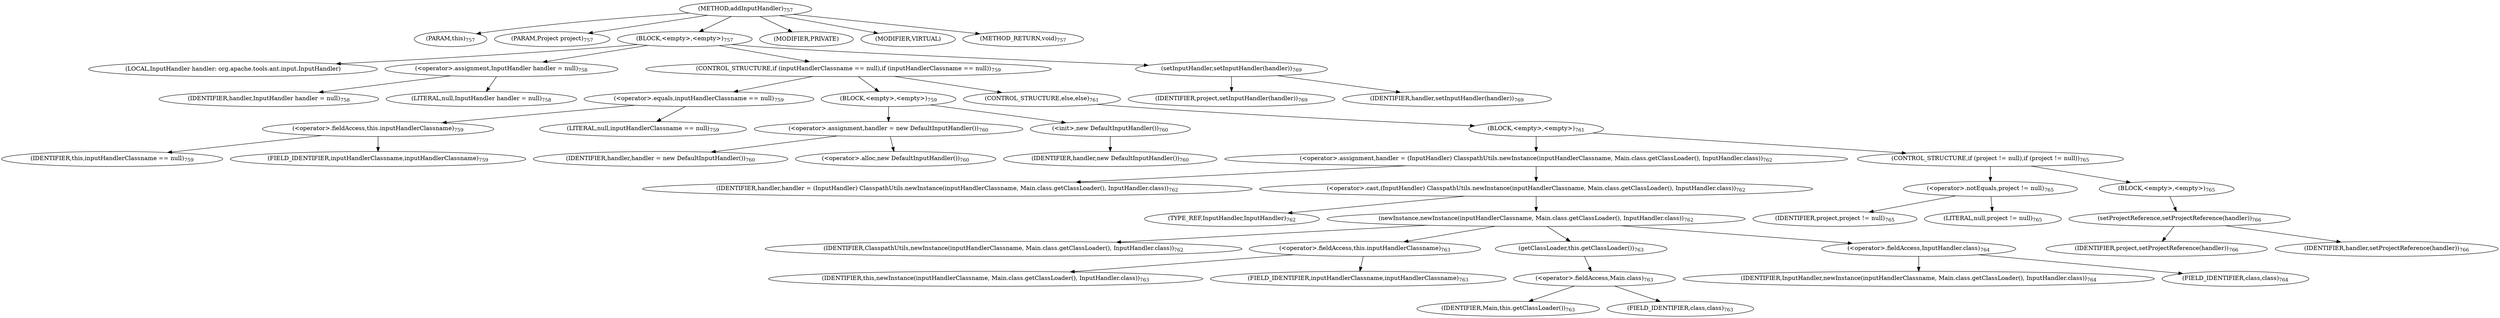 digraph "addInputHandler" {  
"1981" [label = <(METHOD,addInputHandler)<SUB>757</SUB>> ]
"1982" [label = <(PARAM,this)<SUB>757</SUB>> ]
"1983" [label = <(PARAM,Project project)<SUB>757</SUB>> ]
"1984" [label = <(BLOCK,&lt;empty&gt;,&lt;empty&gt;)<SUB>757</SUB>> ]
"44" [label = <(LOCAL,InputHandler handler: org.apache.tools.ant.input.InputHandler)> ]
"1985" [label = <(&lt;operator&gt;.assignment,InputHandler handler = null)<SUB>758</SUB>> ]
"1986" [label = <(IDENTIFIER,handler,InputHandler handler = null)<SUB>758</SUB>> ]
"1987" [label = <(LITERAL,null,InputHandler handler = null)<SUB>758</SUB>> ]
"1988" [label = <(CONTROL_STRUCTURE,if (inputHandlerClassname == null),if (inputHandlerClassname == null))<SUB>759</SUB>> ]
"1989" [label = <(&lt;operator&gt;.equals,inputHandlerClassname == null)<SUB>759</SUB>> ]
"1990" [label = <(&lt;operator&gt;.fieldAccess,this.inputHandlerClassname)<SUB>759</SUB>> ]
"1991" [label = <(IDENTIFIER,this,inputHandlerClassname == null)<SUB>759</SUB>> ]
"1992" [label = <(FIELD_IDENTIFIER,inputHandlerClassname,inputHandlerClassname)<SUB>759</SUB>> ]
"1993" [label = <(LITERAL,null,inputHandlerClassname == null)<SUB>759</SUB>> ]
"1994" [label = <(BLOCK,&lt;empty&gt;,&lt;empty&gt;)<SUB>759</SUB>> ]
"1995" [label = <(&lt;operator&gt;.assignment,handler = new DefaultInputHandler())<SUB>760</SUB>> ]
"1996" [label = <(IDENTIFIER,handler,handler = new DefaultInputHandler())<SUB>760</SUB>> ]
"1997" [label = <(&lt;operator&gt;.alloc,new DefaultInputHandler())<SUB>760</SUB>> ]
"1998" [label = <(&lt;init&gt;,new DefaultInputHandler())<SUB>760</SUB>> ]
"43" [label = <(IDENTIFIER,handler,new DefaultInputHandler())<SUB>760</SUB>> ]
"1999" [label = <(CONTROL_STRUCTURE,else,else)<SUB>761</SUB>> ]
"2000" [label = <(BLOCK,&lt;empty&gt;,&lt;empty&gt;)<SUB>761</SUB>> ]
"2001" [label = <(&lt;operator&gt;.assignment,handler = (InputHandler) ClasspathUtils.newInstance(inputHandlerClassname, Main.class.getClassLoader(), InputHandler.class))<SUB>762</SUB>> ]
"2002" [label = <(IDENTIFIER,handler,handler = (InputHandler) ClasspathUtils.newInstance(inputHandlerClassname, Main.class.getClassLoader(), InputHandler.class))<SUB>762</SUB>> ]
"2003" [label = <(&lt;operator&gt;.cast,(InputHandler) ClasspathUtils.newInstance(inputHandlerClassname, Main.class.getClassLoader(), InputHandler.class))<SUB>762</SUB>> ]
"2004" [label = <(TYPE_REF,InputHandler,InputHandler)<SUB>762</SUB>> ]
"2005" [label = <(newInstance,newInstance(inputHandlerClassname, Main.class.getClassLoader(), InputHandler.class))<SUB>762</SUB>> ]
"2006" [label = <(IDENTIFIER,ClasspathUtils,newInstance(inputHandlerClassname, Main.class.getClassLoader(), InputHandler.class))<SUB>762</SUB>> ]
"2007" [label = <(&lt;operator&gt;.fieldAccess,this.inputHandlerClassname)<SUB>763</SUB>> ]
"2008" [label = <(IDENTIFIER,this,newInstance(inputHandlerClassname, Main.class.getClassLoader(), InputHandler.class))<SUB>763</SUB>> ]
"2009" [label = <(FIELD_IDENTIFIER,inputHandlerClassname,inputHandlerClassname)<SUB>763</SUB>> ]
"2010" [label = <(getClassLoader,this.getClassLoader())<SUB>763</SUB>> ]
"2011" [label = <(&lt;operator&gt;.fieldAccess,Main.class)<SUB>763</SUB>> ]
"2012" [label = <(IDENTIFIER,Main,this.getClassLoader())<SUB>763</SUB>> ]
"2013" [label = <(FIELD_IDENTIFIER,class,class)<SUB>763</SUB>> ]
"2014" [label = <(&lt;operator&gt;.fieldAccess,InputHandler.class)<SUB>764</SUB>> ]
"2015" [label = <(IDENTIFIER,InputHandler,newInstance(inputHandlerClassname, Main.class.getClassLoader(), InputHandler.class))<SUB>764</SUB>> ]
"2016" [label = <(FIELD_IDENTIFIER,class,class)<SUB>764</SUB>> ]
"2017" [label = <(CONTROL_STRUCTURE,if (project != null),if (project != null))<SUB>765</SUB>> ]
"2018" [label = <(&lt;operator&gt;.notEquals,project != null)<SUB>765</SUB>> ]
"2019" [label = <(IDENTIFIER,project,project != null)<SUB>765</SUB>> ]
"2020" [label = <(LITERAL,null,project != null)<SUB>765</SUB>> ]
"2021" [label = <(BLOCK,&lt;empty&gt;,&lt;empty&gt;)<SUB>765</SUB>> ]
"2022" [label = <(setProjectReference,setProjectReference(handler))<SUB>766</SUB>> ]
"2023" [label = <(IDENTIFIER,project,setProjectReference(handler))<SUB>766</SUB>> ]
"2024" [label = <(IDENTIFIER,handler,setProjectReference(handler))<SUB>766</SUB>> ]
"2025" [label = <(setInputHandler,setInputHandler(handler))<SUB>769</SUB>> ]
"2026" [label = <(IDENTIFIER,project,setInputHandler(handler))<SUB>769</SUB>> ]
"2027" [label = <(IDENTIFIER,handler,setInputHandler(handler))<SUB>769</SUB>> ]
"2028" [label = <(MODIFIER,PRIVATE)> ]
"2029" [label = <(MODIFIER,VIRTUAL)> ]
"2030" [label = <(METHOD_RETURN,void)<SUB>757</SUB>> ]
  "1981" -> "1982" 
  "1981" -> "1983" 
  "1981" -> "1984" 
  "1981" -> "2028" 
  "1981" -> "2029" 
  "1981" -> "2030" 
  "1984" -> "44" 
  "1984" -> "1985" 
  "1984" -> "1988" 
  "1984" -> "2025" 
  "1985" -> "1986" 
  "1985" -> "1987" 
  "1988" -> "1989" 
  "1988" -> "1994" 
  "1988" -> "1999" 
  "1989" -> "1990" 
  "1989" -> "1993" 
  "1990" -> "1991" 
  "1990" -> "1992" 
  "1994" -> "1995" 
  "1994" -> "1998" 
  "1995" -> "1996" 
  "1995" -> "1997" 
  "1998" -> "43" 
  "1999" -> "2000" 
  "2000" -> "2001" 
  "2000" -> "2017" 
  "2001" -> "2002" 
  "2001" -> "2003" 
  "2003" -> "2004" 
  "2003" -> "2005" 
  "2005" -> "2006" 
  "2005" -> "2007" 
  "2005" -> "2010" 
  "2005" -> "2014" 
  "2007" -> "2008" 
  "2007" -> "2009" 
  "2010" -> "2011" 
  "2011" -> "2012" 
  "2011" -> "2013" 
  "2014" -> "2015" 
  "2014" -> "2016" 
  "2017" -> "2018" 
  "2017" -> "2021" 
  "2018" -> "2019" 
  "2018" -> "2020" 
  "2021" -> "2022" 
  "2022" -> "2023" 
  "2022" -> "2024" 
  "2025" -> "2026" 
  "2025" -> "2027" 
}
